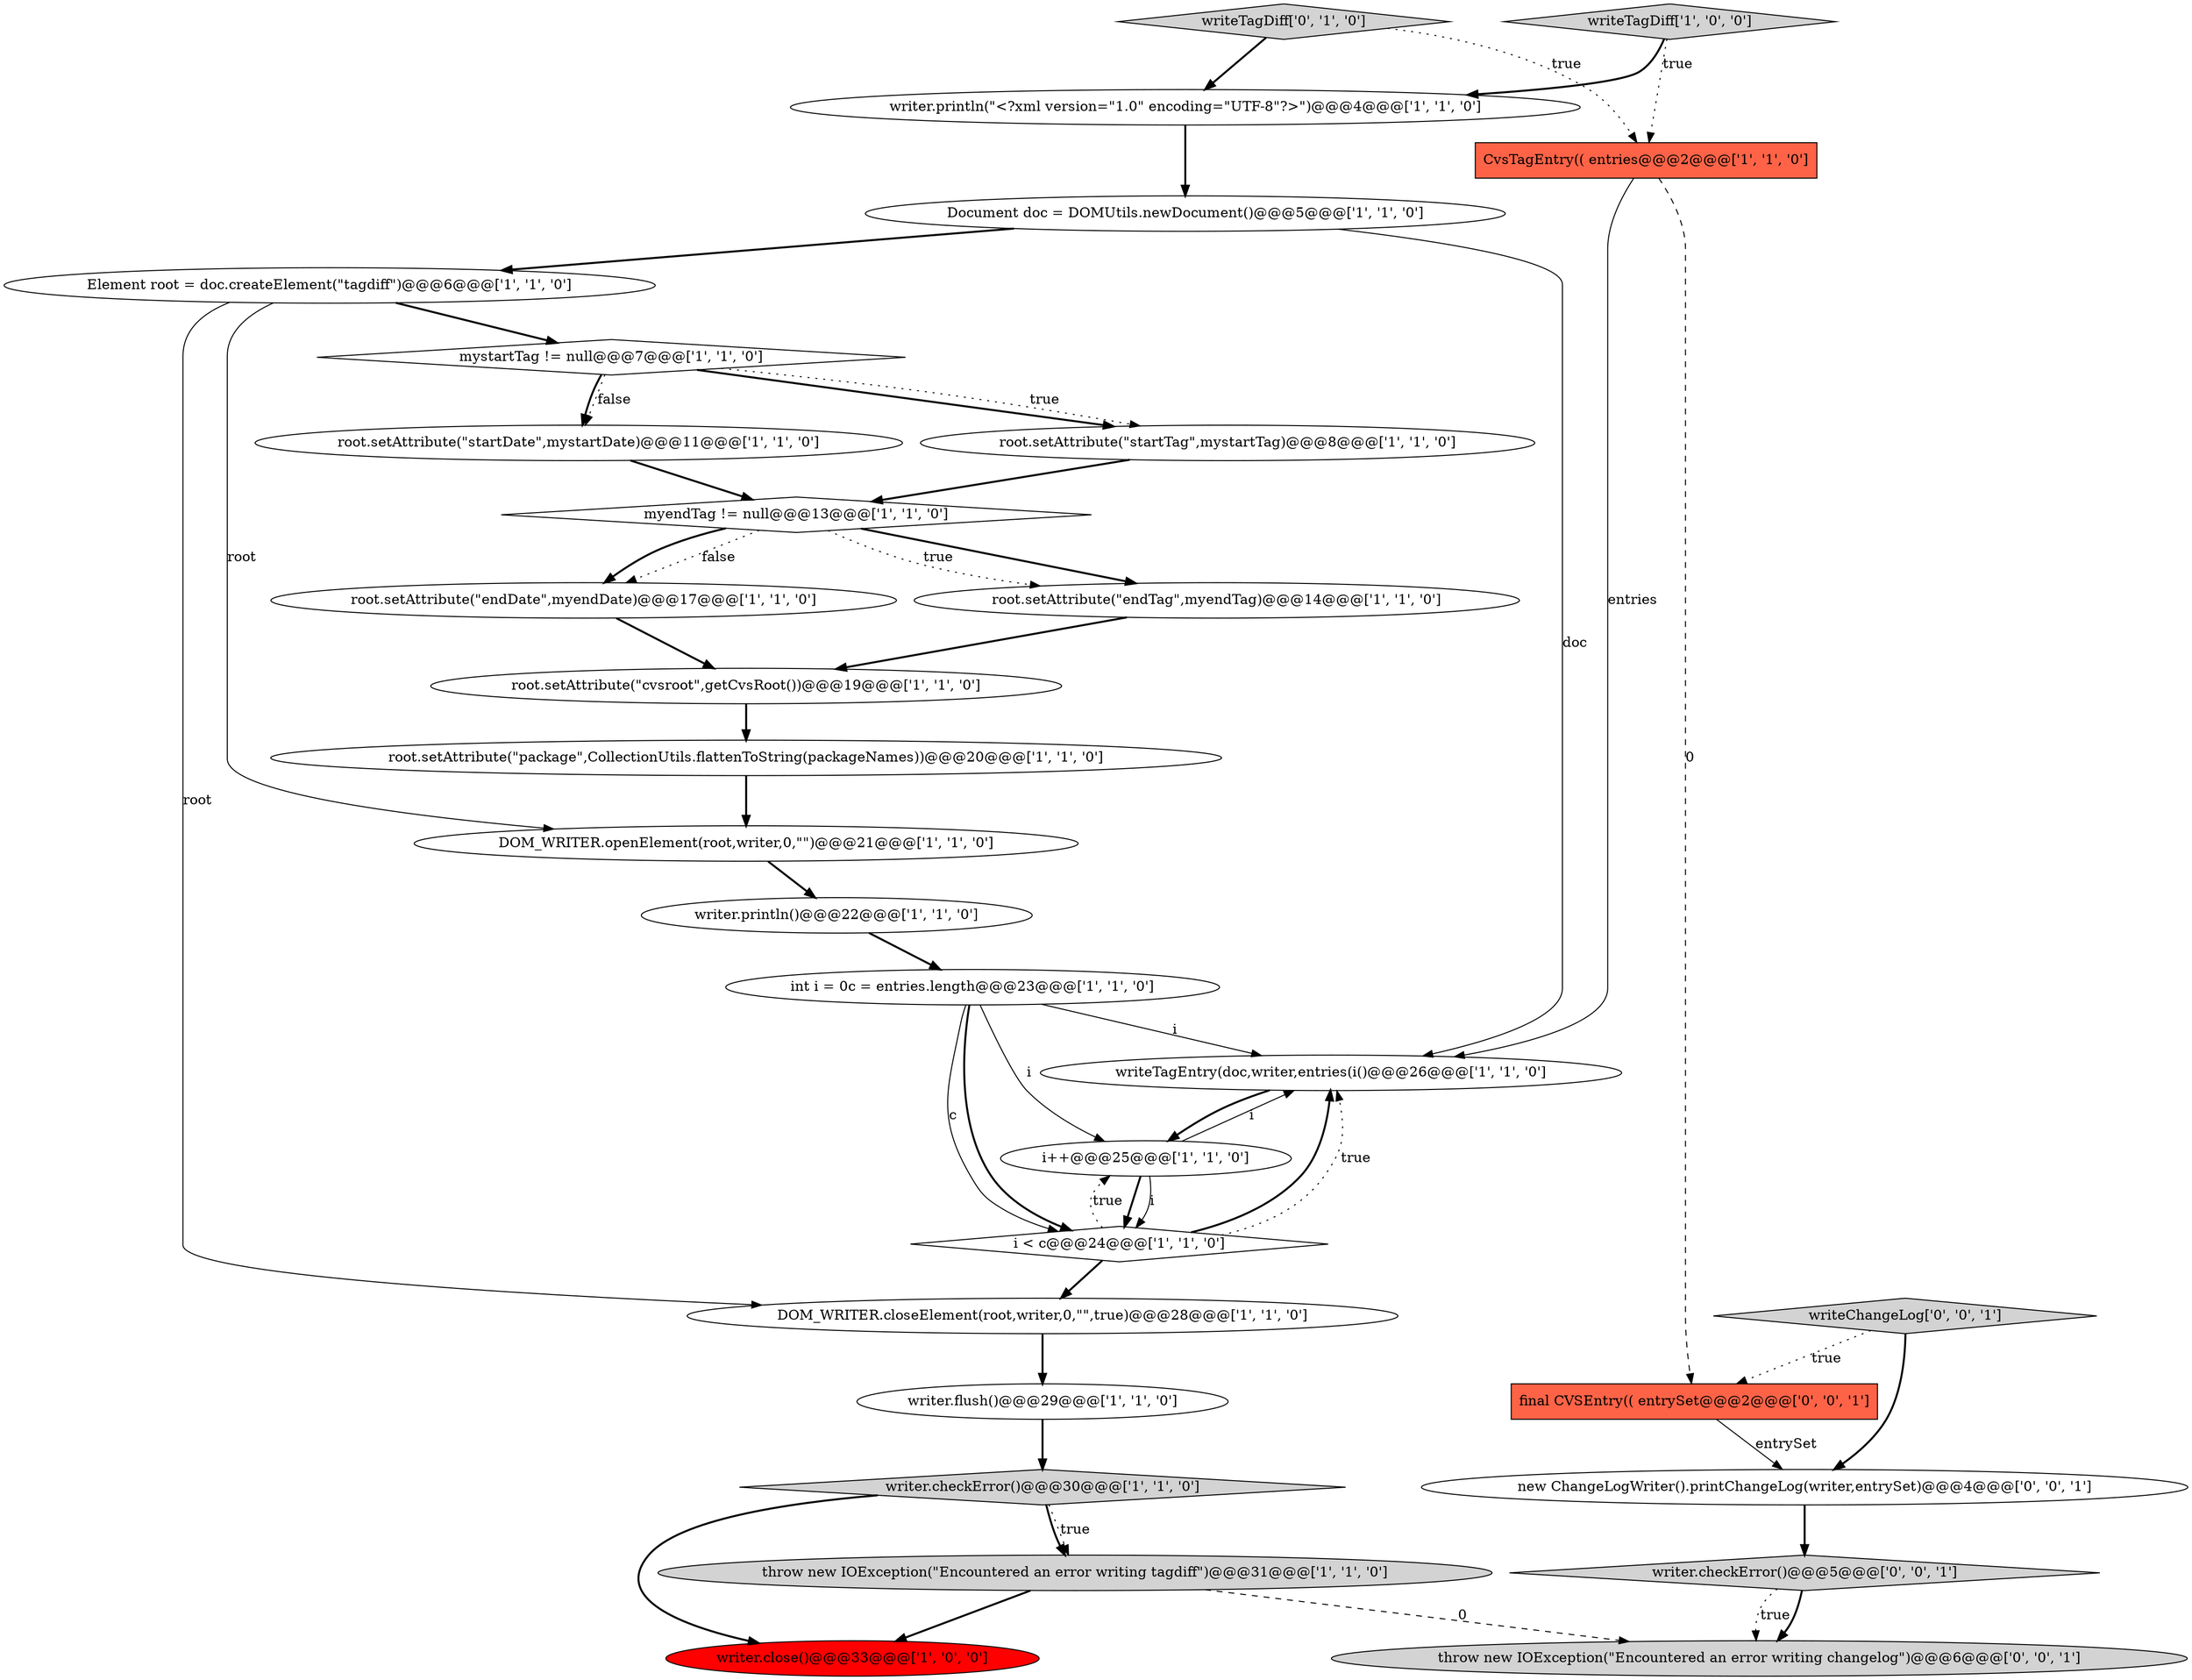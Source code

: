digraph {
8 [style = filled, label = "throw new IOException(\"Encountered an error writing tagdiff\")@@@31@@@['1', '1', '0']", fillcolor = lightgray, shape = ellipse image = "AAA0AAABBB1BBB"];
14 [style = filled, label = "writer.flush()@@@29@@@['1', '1', '0']", fillcolor = white, shape = ellipse image = "AAA0AAABBB1BBB"];
15 [style = filled, label = "mystartTag != null@@@7@@@['1', '1', '0']", fillcolor = white, shape = diamond image = "AAA0AAABBB1BBB"];
7 [style = filled, label = "root.setAttribute(\"startDate\",mystartDate)@@@11@@@['1', '1', '0']", fillcolor = white, shape = ellipse image = "AAA0AAABBB1BBB"];
13 [style = filled, label = "int i = 0c = entries.length@@@23@@@['1', '1', '0']", fillcolor = white, shape = ellipse image = "AAA0AAABBB1BBB"];
25 [style = filled, label = "new ChangeLogWriter().printChangeLog(writer,entrySet)@@@4@@@['0', '0', '1']", fillcolor = white, shape = ellipse image = "AAA0AAABBB3BBB"];
10 [style = filled, label = "DOM_WRITER.closeElement(root,writer,0,\"\",true)@@@28@@@['1', '1', '0']", fillcolor = white, shape = ellipse image = "AAA0AAABBB1BBB"];
5 [style = filled, label = "writeTagEntry(doc,writer,entries(i()@@@26@@@['1', '1', '0']", fillcolor = white, shape = ellipse image = "AAA0AAABBB1BBB"];
3 [style = filled, label = "root.setAttribute(\"startTag\",mystartTag)@@@8@@@['1', '1', '0']", fillcolor = white, shape = ellipse image = "AAA0AAABBB1BBB"];
4 [style = filled, label = "Document doc = DOMUtils.newDocument()@@@5@@@['1', '1', '0']", fillcolor = white, shape = ellipse image = "AAA0AAABBB1BBB"];
0 [style = filled, label = "writer.println(\"<?xml version=\"1.0\" encoding=\"UTF-8\"?>\")@@@4@@@['1', '1', '0']", fillcolor = white, shape = ellipse image = "AAA0AAABBB1BBB"];
23 [style = filled, label = "root.setAttribute(\"cvsroot\",getCvsRoot())@@@19@@@['1', '1', '0']", fillcolor = white, shape = ellipse image = "AAA0AAABBB1BBB"];
29 [style = filled, label = "writer.checkError()@@@5@@@['0', '0', '1']", fillcolor = lightgray, shape = diamond image = "AAA0AAABBB3BBB"];
11 [style = filled, label = "root.setAttribute(\"endDate\",myendDate)@@@17@@@['1', '1', '0']", fillcolor = white, shape = ellipse image = "AAA0AAABBB1BBB"];
20 [style = filled, label = "writer.close()@@@33@@@['1', '0', '0']", fillcolor = red, shape = ellipse image = "AAA1AAABBB1BBB"];
12 [style = filled, label = "DOM_WRITER.openElement(root,writer,0,\"\")@@@21@@@['1', '1', '0']", fillcolor = white, shape = ellipse image = "AAA0AAABBB1BBB"];
18 [style = filled, label = "Element root = doc.createElement(\"tagdiff\")@@@6@@@['1', '1', '0']", fillcolor = white, shape = ellipse image = "AAA0AAABBB1BBB"];
27 [style = filled, label = "throw new IOException(\"Encountered an error writing changelog\")@@@6@@@['0', '0', '1']", fillcolor = lightgray, shape = ellipse image = "AAA0AAABBB3BBB"];
2 [style = filled, label = "writer.println()@@@22@@@['1', '1', '0']", fillcolor = white, shape = ellipse image = "AAA0AAABBB1BBB"];
9 [style = filled, label = "i < c@@@24@@@['1', '1', '0']", fillcolor = white, shape = diamond image = "AAA0AAABBB1BBB"];
26 [style = filled, label = "final CVSEntry(( entrySet@@@2@@@['0', '0', '1']", fillcolor = tomato, shape = box image = "AAA0AAABBB3BBB"];
1 [style = filled, label = "myendTag != null@@@13@@@['1', '1', '0']", fillcolor = white, shape = diamond image = "AAA0AAABBB1BBB"];
24 [style = filled, label = "writeTagDiff['0', '1', '0']", fillcolor = lightgray, shape = diamond image = "AAA0AAABBB2BBB"];
19 [style = filled, label = "writeTagDiff['1', '0', '0']", fillcolor = lightgray, shape = diamond image = "AAA0AAABBB1BBB"];
6 [style = filled, label = "i++@@@25@@@['1', '1', '0']", fillcolor = white, shape = ellipse image = "AAA0AAABBB1BBB"];
22 [style = filled, label = "CvsTagEntry(( entries@@@2@@@['1', '1', '0']", fillcolor = tomato, shape = box image = "AAA0AAABBB1BBB"];
28 [style = filled, label = "writeChangeLog['0', '0', '1']", fillcolor = lightgray, shape = diamond image = "AAA0AAABBB3BBB"];
21 [style = filled, label = "writer.checkError()@@@30@@@['1', '1', '0']", fillcolor = lightgray, shape = diamond image = "AAA0AAABBB1BBB"];
17 [style = filled, label = "root.setAttribute(\"endTag\",myendTag)@@@14@@@['1', '1', '0']", fillcolor = white, shape = ellipse image = "AAA0AAABBB1BBB"];
16 [style = filled, label = "root.setAttribute(\"package\",CollectionUtils.flattenToString(packageNames))@@@20@@@['1', '1', '0']", fillcolor = white, shape = ellipse image = "AAA0AAABBB1BBB"];
6->9 [style = solid, label="i"];
4->5 [style = solid, label="doc"];
23->16 [style = bold, label=""];
7->1 [style = bold, label=""];
15->7 [style = bold, label=""];
3->1 [style = bold, label=""];
1->17 [style = dotted, label="true"];
10->14 [style = bold, label=""];
6->5 [style = solid, label="i"];
24->0 [style = bold, label=""];
29->27 [style = dotted, label="true"];
21->8 [style = dotted, label="true"];
26->25 [style = solid, label="entrySet"];
18->15 [style = bold, label=""];
13->5 [style = solid, label="i"];
21->8 [style = bold, label=""];
4->18 [style = bold, label=""];
9->10 [style = bold, label=""];
25->29 [style = bold, label=""];
15->3 [style = bold, label=""];
9->6 [style = dotted, label="true"];
17->23 [style = bold, label=""];
19->0 [style = bold, label=""];
1->17 [style = bold, label=""];
1->11 [style = bold, label=""];
2->13 [style = bold, label=""];
15->3 [style = dotted, label="true"];
29->27 [style = bold, label=""];
12->2 [style = bold, label=""];
21->20 [style = bold, label=""];
8->20 [style = bold, label=""];
5->6 [style = bold, label=""];
0->4 [style = bold, label=""];
1->11 [style = dotted, label="false"];
24->22 [style = dotted, label="true"];
28->26 [style = dotted, label="true"];
18->10 [style = solid, label="root"];
19->22 [style = dotted, label="true"];
9->5 [style = bold, label=""];
28->25 [style = bold, label=""];
22->5 [style = solid, label="entries"];
8->27 [style = dashed, label="0"];
13->9 [style = bold, label=""];
13->9 [style = solid, label="c"];
18->12 [style = solid, label="root"];
6->9 [style = bold, label=""];
15->7 [style = dotted, label="false"];
11->23 [style = bold, label=""];
16->12 [style = bold, label=""];
14->21 [style = bold, label=""];
13->6 [style = solid, label="i"];
22->26 [style = dashed, label="0"];
9->5 [style = dotted, label="true"];
}
